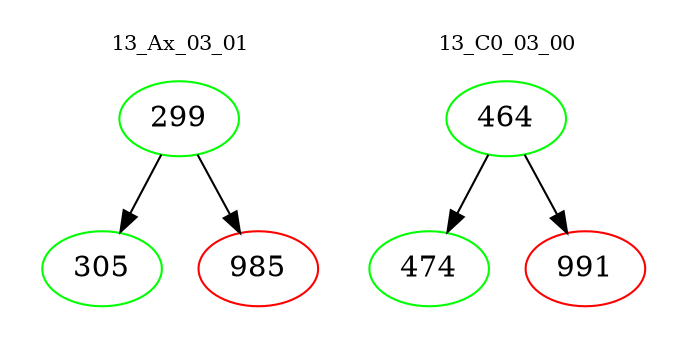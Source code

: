 digraph{
subgraph cluster_0 {
color = white
label = "13_Ax_03_01";
fontsize=10;
T0_299 [label="299", color="green"]
T0_299 -> T0_305 [color="black"]
T0_305 [label="305", color="green"]
T0_299 -> T0_985 [color="black"]
T0_985 [label="985", color="red"]
}
subgraph cluster_1 {
color = white
label = "13_C0_03_00";
fontsize=10;
T1_464 [label="464", color="green"]
T1_464 -> T1_474 [color="black"]
T1_474 [label="474", color="green"]
T1_464 -> T1_991 [color="black"]
T1_991 [label="991", color="red"]
}
}
